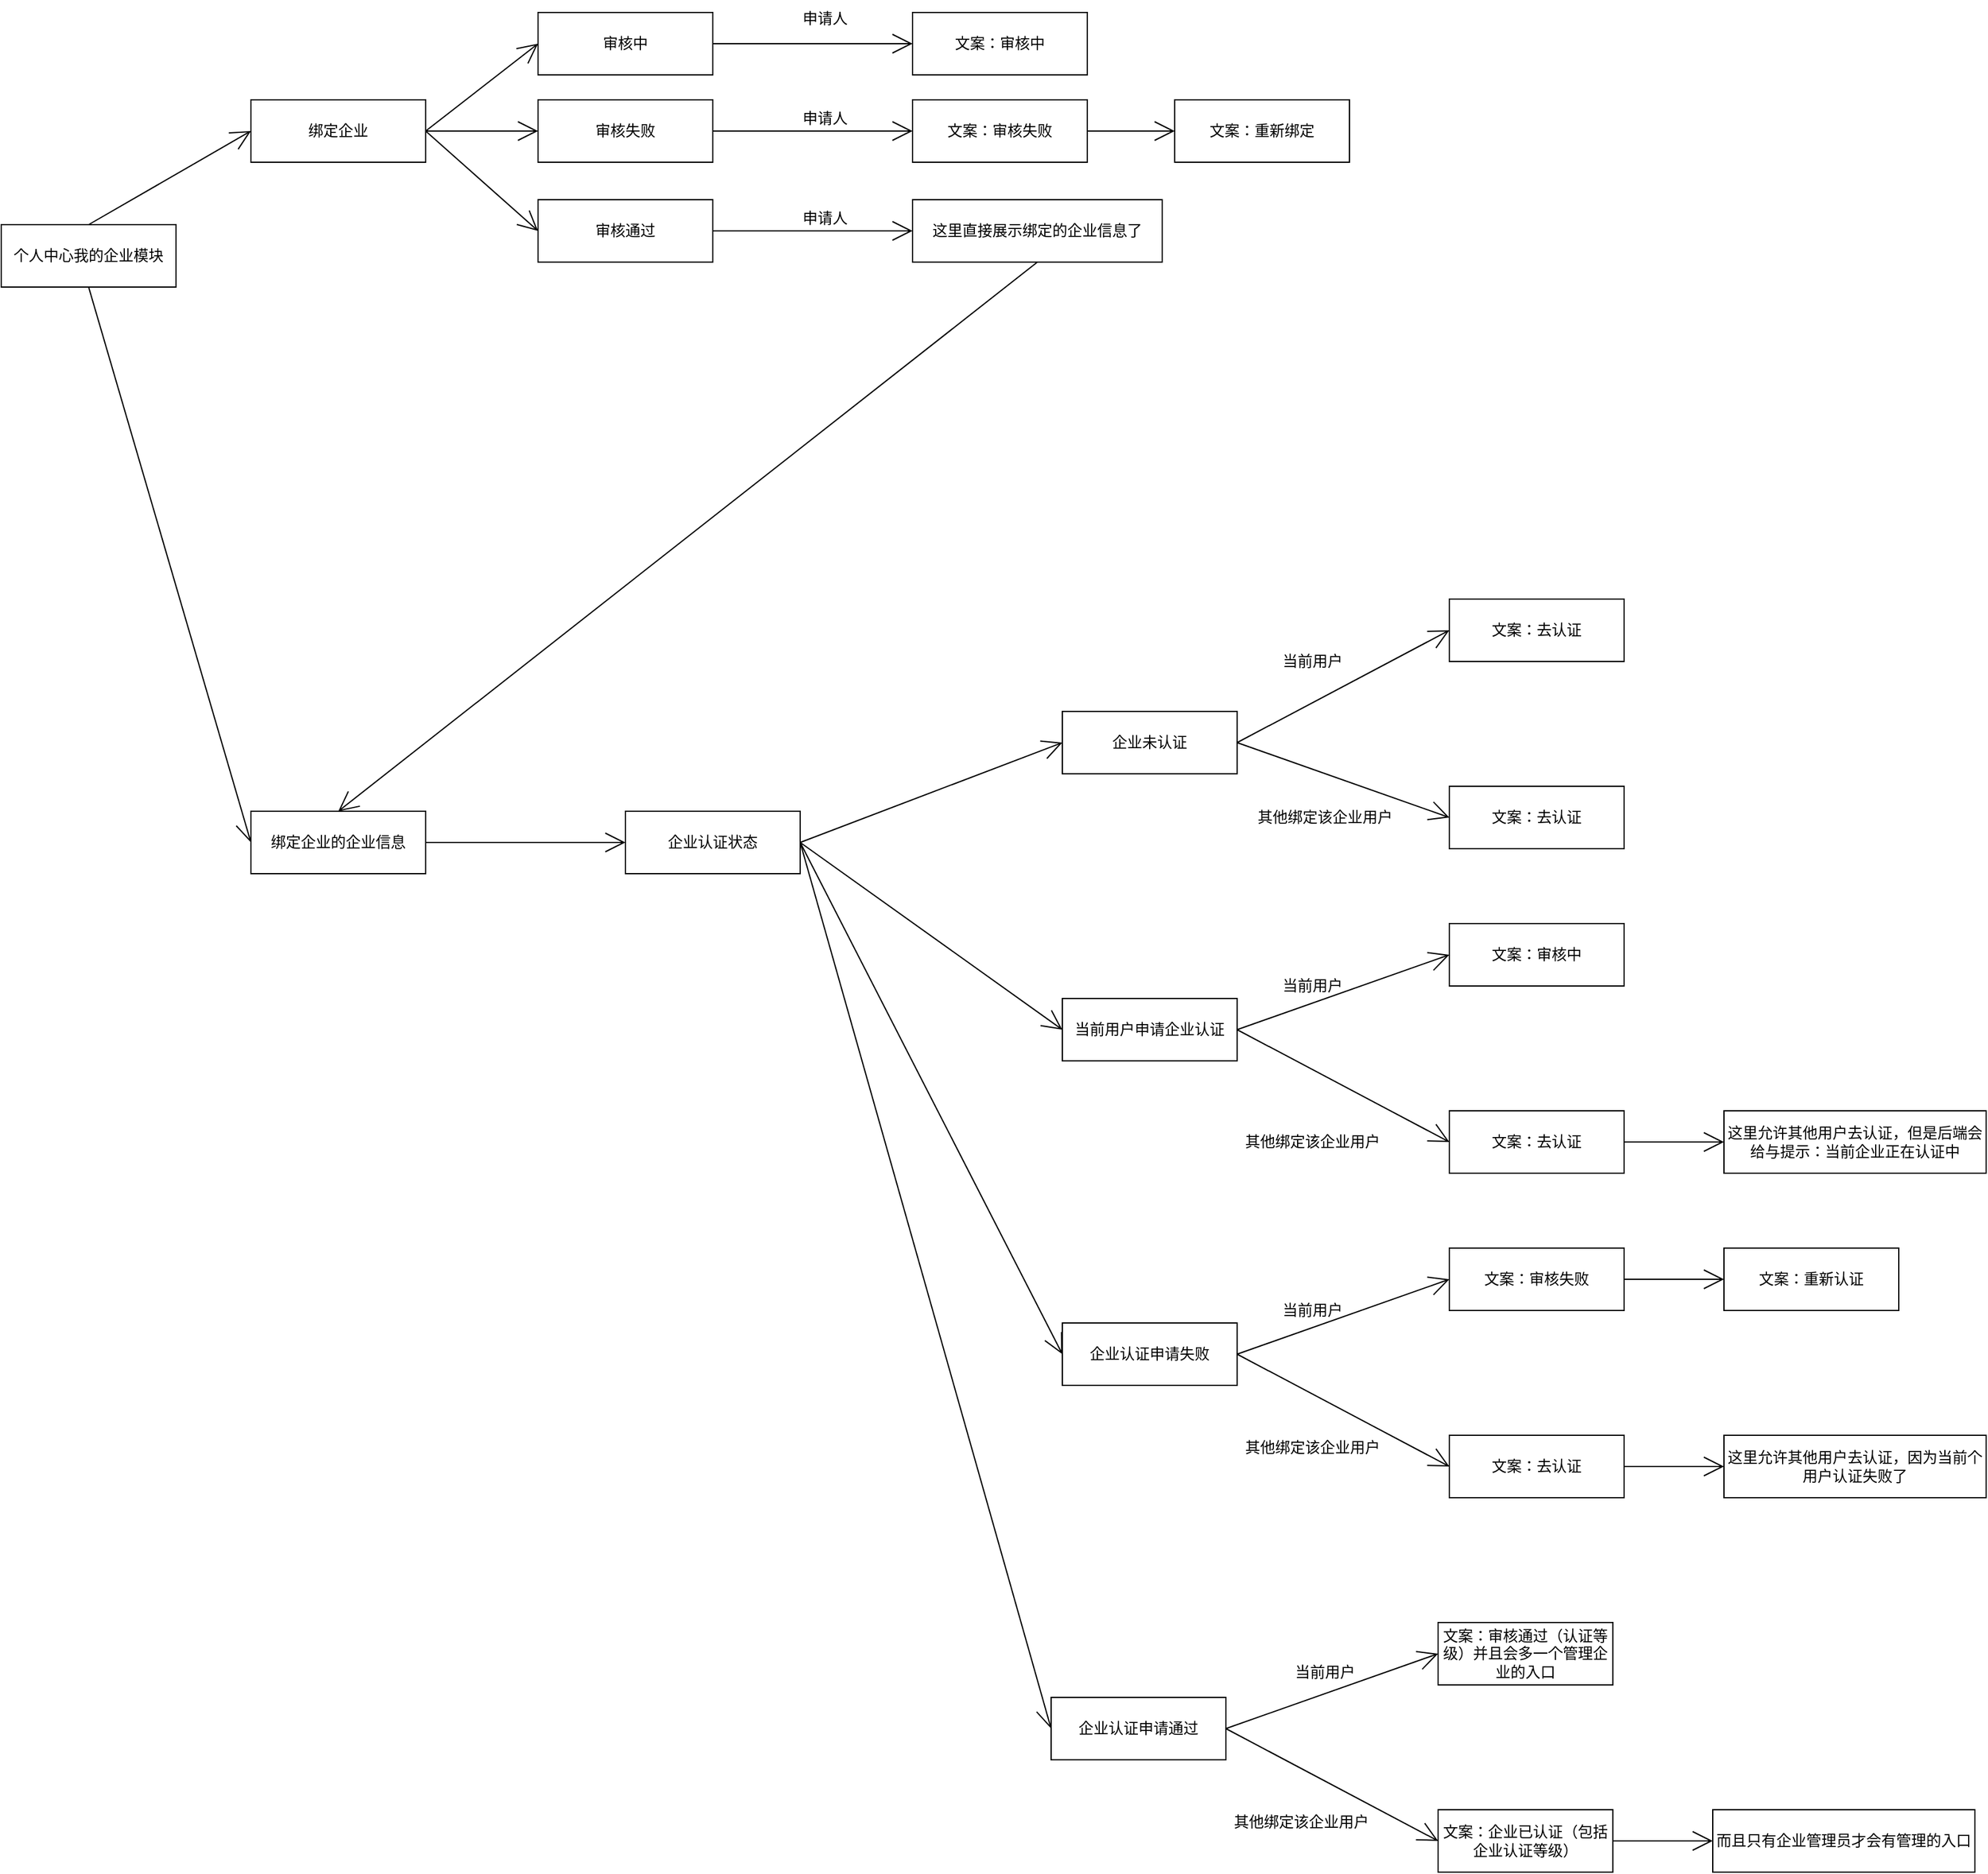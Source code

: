 <mxfile>
    <diagram id="jhOfiZyNSZWtkdzgF84p" name="第 1 页">
        <mxGraphModel dx="1527" dy="895" grid="1" gridSize="10" guides="1" tooltips="1" connect="1" arrows="1" fold="1" page="1" pageScale="1" pageWidth="827" pageHeight="1169" math="0" shadow="0">
            <root>
                <mxCell id="0"/>
                <mxCell id="1" parent="0"/>
                <mxCell id="42" style="edgeStyle=none;rounded=0;hachureGap=4;orthogonalLoop=1;jettySize=auto;html=1;entryX=0;entryY=0.5;entryDx=0;entryDy=0;fontFamily=Architects Daughter;fontSource=https%3A%2F%2Ffonts.googleapis.com%2Fcss%3Ffamily%3DArchitects%2BDaughter;fontSize=16;endArrow=open;startSize=14;endSize=14;sourcePerimeterSpacing=8;targetPerimeterSpacing=8;exitX=0.5;exitY=0;exitDx=0;exitDy=0;" edge="1" parent="1" source="39" target="40">
                    <mxGeometry relative="1" as="geometry"/>
                </mxCell>
                <mxCell id="69" style="edgeStyle=none;hachureGap=4;orthogonalLoop=1;jettySize=auto;html=1;fontFamily=Helvetica;fontSource=https%3A%2F%2Ffonts.googleapis.com%2Fcss%3Ffamily%3DArchitects%2BDaughter;fontSize=12;fontColor=default;endArrow=open;startSize=14;endSize=14;sourcePerimeterSpacing=8;targetPerimeterSpacing=8;entryX=0;entryY=0.5;entryDx=0;entryDy=0;exitX=0.5;exitY=1;exitDx=0;exitDy=0;" edge="1" parent="1" source="39" target="68">
                    <mxGeometry relative="1" as="geometry"/>
                </mxCell>
                <mxCell id="39" value="个人中心我的企业模块" style="whiteSpace=wrap;html=1;rounded=0;" vertex="1" parent="1">
                    <mxGeometry x="30" y="230" width="140" height="50" as="geometry"/>
                </mxCell>
                <mxCell id="44" style="edgeStyle=none;rounded=0;hachureGap=4;orthogonalLoop=1;jettySize=auto;html=1;entryX=0;entryY=0.5;entryDx=0;entryDy=0;fontFamily=Architects Daughter;fontSource=https%3A%2F%2Ffonts.googleapis.com%2Fcss%3Ffamily%3DArchitects%2BDaughter;fontSize=16;endArrow=open;startSize=14;endSize=14;sourcePerimeterSpacing=8;targetPerimeterSpacing=8;exitX=1;exitY=0.5;exitDx=0;exitDy=0;" edge="1" parent="1" source="40" target="43">
                    <mxGeometry relative="1" as="geometry"/>
                </mxCell>
                <mxCell id="56" style="edgeStyle=none;hachureGap=4;orthogonalLoop=1;jettySize=auto;html=1;fontFamily=Helvetica;fontSource=https%3A%2F%2Ffonts.googleapis.com%2Fcss%3Ffamily%3DArchitects%2BDaughter;fontSize=12;fontColor=default;endArrow=open;startSize=14;endSize=14;sourcePerimeterSpacing=8;targetPerimeterSpacing=8;exitX=1;exitY=0.5;exitDx=0;exitDy=0;entryX=0;entryY=0.5;entryDx=0;entryDy=0;" edge="1" parent="1" source="40" target="55">
                    <mxGeometry relative="1" as="geometry"/>
                </mxCell>
                <mxCell id="65" style="edgeStyle=none;hachureGap=4;orthogonalLoop=1;jettySize=auto;html=1;entryX=0;entryY=0.5;entryDx=0;entryDy=0;fontFamily=Helvetica;fontSource=https%3A%2F%2Ffonts.googleapis.com%2Fcss%3Ffamily%3DArchitects%2BDaughter;fontSize=12;fontColor=default;endArrow=open;startSize=14;endSize=14;sourcePerimeterSpacing=8;targetPerimeterSpacing=8;exitX=1;exitY=0.5;exitDx=0;exitDy=0;" edge="1" parent="1" source="40" target="64">
                    <mxGeometry relative="1" as="geometry"/>
                </mxCell>
                <mxCell id="40" value="绑定企业" style="whiteSpace=wrap;html=1;rounded=0;" vertex="1" parent="1">
                    <mxGeometry x="230" y="130" width="140" height="50" as="geometry"/>
                </mxCell>
                <mxCell id="48" style="edgeStyle=none;hachureGap=4;orthogonalLoop=1;jettySize=auto;html=1;entryX=0;entryY=0.5;entryDx=0;entryDy=0;fontFamily=Helvetica;fontSource=https%3A%2F%2Ffonts.googleapis.com%2Fcss%3Ffamily%3DArchitects%2BDaughter;fontSize=12;fontColor=default;endArrow=open;startSize=14;endSize=14;sourcePerimeterSpacing=8;targetPerimeterSpacing=8;exitX=1;exitY=0.5;exitDx=0;exitDy=0;" edge="1" parent="1" source="43" target="46">
                    <mxGeometry relative="1" as="geometry"/>
                </mxCell>
                <mxCell id="53" style="edgeStyle=none;hachureGap=4;orthogonalLoop=1;jettySize=auto;html=1;entryX=0;entryY=0.5;entryDx=0;entryDy=0;fontFamily=Helvetica;fontSource=https%3A%2F%2Ffonts.googleapis.com%2Fcss%3Ffamily%3DArchitects%2BDaughter;fontSize=12;fontColor=default;endArrow=open;startSize=14;endSize=14;sourcePerimeterSpacing=8;targetPerimeterSpacing=8;exitX=1;exitY=0.5;exitDx=0;exitDy=0;" edge="1" parent="1" source="55" target="52">
                    <mxGeometry relative="1" as="geometry"/>
                </mxCell>
                <mxCell id="43" value="审核中" style="whiteSpace=wrap;html=1;rounded=0;shadow=0;sketch=0;glass=0;" vertex="1" parent="1">
                    <mxGeometry x="460" y="60" width="140" height="50" as="geometry"/>
                </mxCell>
                <mxCell id="46" value="文案：审核中" style="whiteSpace=wrap;html=1;rounded=0;" vertex="1" parent="1">
                    <mxGeometry x="760" y="60" width="140" height="50" as="geometry"/>
                </mxCell>
                <mxCell id="49" value="申请人" style="text;strokeColor=none;fillColor=none;html=1;align=center;verticalAlign=middle;whiteSpace=wrap;rounded=0;shadow=0;glass=0;sketch=0;fontFamily=Helvetica;fontSize=12;fontColor=default;" vertex="1" parent="1">
                    <mxGeometry x="660" y="50" width="60" height="30" as="geometry"/>
                </mxCell>
                <mxCell id="129" style="edgeStyle=none;curved=1;rounded=0;orthogonalLoop=1;jettySize=auto;html=1;entryX=0;entryY=0.5;entryDx=0;entryDy=0;fontSize=12;endArrow=open;startSize=14;endSize=14;" edge="1" parent="1" source="52" target="128">
                    <mxGeometry relative="1" as="geometry"/>
                </mxCell>
                <mxCell id="52" value="文案：审核失败" style="whiteSpace=wrap;html=1;rounded=0;" vertex="1" parent="1">
                    <mxGeometry x="760" y="130" width="140" height="50" as="geometry"/>
                </mxCell>
                <mxCell id="54" value="申请人" style="text;strokeColor=none;fillColor=none;html=1;align=center;verticalAlign=middle;whiteSpace=wrap;rounded=0;shadow=0;glass=0;sketch=0;fontFamily=Helvetica;fontSize=12;fontColor=default;" vertex="1" parent="1">
                    <mxGeometry x="660" y="130" width="60" height="30" as="geometry"/>
                </mxCell>
                <mxCell id="55" value="审核失败" style="whiteSpace=wrap;html=1;rounded=0;shadow=0;sketch=0;glass=0;" vertex="1" parent="1">
                    <mxGeometry x="460" y="130" width="140" height="50" as="geometry"/>
                </mxCell>
                <mxCell id="61" style="edgeStyle=none;hachureGap=4;orthogonalLoop=1;jettySize=auto;html=1;entryX=0;entryY=0.5;entryDx=0;entryDy=0;fontFamily=Helvetica;fontSource=https%3A%2F%2Ffonts.googleapis.com%2Fcss%3Ffamily%3DArchitects%2BDaughter;fontSize=12;fontColor=default;endArrow=open;startSize=14;endSize=14;sourcePerimeterSpacing=8;targetPerimeterSpacing=8;exitX=1;exitY=0.5;exitDx=0;exitDy=0;" edge="1" parent="1" source="64" target="62">
                    <mxGeometry relative="1" as="geometry"/>
                </mxCell>
                <mxCell id="70" style="edgeStyle=none;hachureGap=4;orthogonalLoop=1;jettySize=auto;html=1;entryX=0.5;entryY=0;entryDx=0;entryDy=0;fontFamily=Helvetica;fontSource=https%3A%2F%2Ffonts.googleapis.com%2Fcss%3Ffamily%3DArchitects%2BDaughter;fontSize=12;fontColor=default;endArrow=open;startSize=14;endSize=14;sourcePerimeterSpacing=8;targetPerimeterSpacing=8;exitX=0.5;exitY=1;exitDx=0;exitDy=0;" edge="1" parent="1" source="62" target="68">
                    <mxGeometry relative="1" as="geometry"/>
                </mxCell>
                <mxCell id="62" value="这里直接展示绑定的企业信息了" style="whiteSpace=wrap;html=1;rounded=0;" vertex="1" parent="1">
                    <mxGeometry x="760" y="210" width="200" height="50" as="geometry"/>
                </mxCell>
                <mxCell id="63" value="申请人" style="text;strokeColor=none;fillColor=none;html=1;align=center;verticalAlign=middle;whiteSpace=wrap;rounded=0;shadow=0;glass=0;sketch=0;fontFamily=Helvetica;fontSize=12;fontColor=default;" vertex="1" parent="1">
                    <mxGeometry x="660" y="210" width="60" height="30" as="geometry"/>
                </mxCell>
                <mxCell id="64" value="审核通过" style="whiteSpace=wrap;html=1;rounded=0;shadow=0;sketch=0;glass=0;" vertex="1" parent="1">
                    <mxGeometry x="460" y="210" width="140" height="50" as="geometry"/>
                </mxCell>
                <mxCell id="72" style="edgeStyle=none;hachureGap=4;orthogonalLoop=1;jettySize=auto;html=1;fontFamily=Helvetica;fontSource=https%3A%2F%2Ffonts.googleapis.com%2Fcss%3Ffamily%3DArchitects%2BDaughter;fontSize=12;fontColor=default;endArrow=open;startSize=14;endSize=14;sourcePerimeterSpacing=8;targetPerimeterSpacing=8;entryX=0;entryY=0.5;entryDx=0;entryDy=0;exitX=1;exitY=0.5;exitDx=0;exitDy=0;" edge="1" parent="1" source="68" target="71">
                    <mxGeometry relative="1" as="geometry"/>
                </mxCell>
                <mxCell id="68" value="绑定企业的企业信息" style="whiteSpace=wrap;html=1;rounded=0;shadow=0;glass=0;sketch=0;fontFamily=Helvetica;fontSize=12;fontColor=default;strokeColor=default;fillColor=default;" vertex="1" parent="1">
                    <mxGeometry x="230" y="700" width="140" height="50" as="geometry"/>
                </mxCell>
                <mxCell id="79" style="edgeStyle=none;hachureGap=4;orthogonalLoop=1;jettySize=auto;html=1;entryX=0;entryY=0.5;entryDx=0;entryDy=0;fontFamily=Helvetica;fontSource=https%3A%2F%2Ffonts.googleapis.com%2Fcss%3Ffamily%3DArchitects%2BDaughter;fontSize=12;fontColor=default;endArrow=open;startSize=14;endSize=14;sourcePerimeterSpacing=8;targetPerimeterSpacing=8;exitX=1;exitY=0.5;exitDx=0;exitDy=0;" edge="1" parent="1" source="71" target="77">
                    <mxGeometry relative="1" as="geometry"/>
                </mxCell>
                <mxCell id="86" style="edgeStyle=none;hachureGap=4;orthogonalLoop=1;jettySize=auto;html=1;entryX=0;entryY=0.5;entryDx=0;entryDy=0;fontFamily=Helvetica;fontSource=https%3A%2F%2Ffonts.googleapis.com%2Fcss%3Ffamily%3DArchitects%2BDaughter;fontSize=12;fontColor=default;endArrow=open;startSize=14;endSize=14;sourcePerimeterSpacing=8;targetPerimeterSpacing=8;exitX=1;exitY=0.5;exitDx=0;exitDy=0;" edge="1" parent="1" source="71" target="73">
                    <mxGeometry relative="1" as="geometry">
                        <mxPoint x="660" y="630" as="sourcePoint"/>
                    </mxGeometry>
                </mxCell>
                <mxCell id="112" style="edgeStyle=none;hachureGap=4;orthogonalLoop=1;jettySize=auto;html=1;exitX=1;exitY=0.5;exitDx=0;exitDy=0;entryX=0;entryY=0.5;entryDx=0;entryDy=0;fontFamily=Helvetica;fontSource=https%3A%2F%2Ffonts.googleapis.com%2Fcss%3Ffamily%3DArchitects%2BDaughter;fontSize=12;fontColor=default;endArrow=open;startSize=14;endSize=14;sourcePerimeterSpacing=8;targetPerimeterSpacing=8;" edge="1" parent="1" source="71" target="103">
                    <mxGeometry relative="1" as="geometry"/>
                </mxCell>
                <mxCell id="116" style="edgeStyle=none;hachureGap=4;orthogonalLoop=1;jettySize=auto;html=1;exitX=1;exitY=0.5;exitDx=0;exitDy=0;entryX=0;entryY=0.5;entryDx=0;entryDy=0;fontFamily=Helvetica;fontSource=https%3A%2F%2Ffonts.googleapis.com%2Fcss%3Ffamily%3DArchitects%2BDaughter;fontSize=12;fontColor=default;endArrow=open;startSize=14;endSize=14;sourcePerimeterSpacing=8;targetPerimeterSpacing=8;" edge="1" parent="1" source="71" target="117">
                    <mxGeometry relative="1" as="geometry">
                        <mxPoint x="520" y="1515" as="targetPoint"/>
                    </mxGeometry>
                </mxCell>
                <mxCell id="71" value="企业认证状态" style="whiteSpace=wrap;html=1;rounded=0;shadow=0;glass=0;sketch=0;fontFamily=Helvetica;fontSize=12;fontColor=default;strokeColor=default;fillColor=default;" vertex="1" parent="1">
                    <mxGeometry x="530" y="700" width="140" height="50" as="geometry"/>
                </mxCell>
                <mxCell id="73" value="&lt;span&gt;当前用户申请企业认证&lt;/span&gt;" style="whiteSpace=wrap;html=1;rounded=0;shadow=0;glass=0;sketch=0;fontFamily=Helvetica;fontSize=12;fontColor=default;strokeColor=default;fillColor=default;" vertex="1" parent="1">
                    <mxGeometry x="880" y="850" width="140" height="50" as="geometry"/>
                </mxCell>
                <mxCell id="81" style="edgeStyle=none;hachureGap=4;orthogonalLoop=1;jettySize=auto;html=1;entryX=0;entryY=0.5;entryDx=0;entryDy=0;fontFamily=Helvetica;fontSource=https%3A%2F%2Ffonts.googleapis.com%2Fcss%3Ffamily%3DArchitects%2BDaughter;fontSize=12;fontColor=default;endArrow=open;startSize=14;endSize=14;sourcePerimeterSpacing=8;targetPerimeterSpacing=8;exitX=1;exitY=0.5;exitDx=0;exitDy=0;" edge="1" parent="1" source="77" target="80">
                    <mxGeometry relative="1" as="geometry"/>
                </mxCell>
                <mxCell id="85" style="edgeStyle=none;hachureGap=4;orthogonalLoop=1;jettySize=auto;html=1;exitX=1;exitY=0.5;exitDx=0;exitDy=0;entryX=0;entryY=0.5;entryDx=0;entryDy=0;fontFamily=Helvetica;fontSource=https%3A%2F%2Ffonts.googleapis.com%2Fcss%3Ffamily%3DArchitects%2BDaughter;fontSize=12;fontColor=default;endArrow=open;startSize=14;endSize=14;sourcePerimeterSpacing=8;targetPerimeterSpacing=8;" edge="1" parent="1" source="77" target="83">
                    <mxGeometry relative="1" as="geometry"/>
                </mxCell>
                <mxCell id="77" value="企业未认证" style="whiteSpace=wrap;html=1;rounded=0;shadow=0;glass=0;sketch=0;fontFamily=Helvetica;fontSize=12;fontColor=default;strokeColor=default;fillColor=default;" vertex="1" parent="1">
                    <mxGeometry x="880" y="620" width="140" height="50" as="geometry"/>
                </mxCell>
                <mxCell id="80" value="&lt;span&gt;文案：去认证&lt;/span&gt;" style="whiteSpace=wrap;html=1;rounded=0;shadow=0;glass=0;sketch=0;fontFamily=Helvetica;fontSize=12;fontColor=default;strokeColor=default;fillColor=default;" vertex="1" parent="1">
                    <mxGeometry x="1190" y="530" width="140" height="50" as="geometry"/>
                </mxCell>
                <mxCell id="82" value="&lt;span&gt;当前用户&lt;/span&gt;" style="text;html=1;align=center;verticalAlign=middle;resizable=0;points=[];autosize=1;strokeColor=none;fillColor=none;shadow=0;glass=0;sketch=0;fontFamily=Helvetica;fontSize=12;fontColor=default;" vertex="1" parent="1">
                    <mxGeometry x="1050" y="570" width="60" height="20" as="geometry"/>
                </mxCell>
                <mxCell id="83" value="&lt;span&gt;文案：去认证&lt;/span&gt;" style="whiteSpace=wrap;html=1;rounded=0;shadow=0;glass=0;sketch=0;fontFamily=Helvetica;fontSize=12;fontColor=default;strokeColor=default;fillColor=default;" vertex="1" parent="1">
                    <mxGeometry x="1190" y="680" width="140" height="50" as="geometry"/>
                </mxCell>
                <mxCell id="84" value="&lt;span&gt;其他绑定该企业用户&lt;/span&gt;" style="text;html=1;align=center;verticalAlign=middle;resizable=0;points=[];autosize=1;strokeColor=none;fillColor=none;shadow=0;glass=0;sketch=0;fontFamily=Helvetica;fontSize=12;fontColor=default;" vertex="1" parent="1">
                    <mxGeometry x="1030" y="695" width="120" height="20" as="geometry"/>
                </mxCell>
                <mxCell id="93" style="edgeStyle=none;hachureGap=4;orthogonalLoop=1;jettySize=auto;html=1;entryX=0;entryY=0.5;entryDx=0;entryDy=0;fontFamily=Helvetica;fontSource=https%3A%2F%2Ffonts.googleapis.com%2Fcss%3Ffamily%3DArchitects%2BDaughter;fontSize=12;fontColor=default;endArrow=open;startSize=14;endSize=14;sourcePerimeterSpacing=8;targetPerimeterSpacing=8;exitX=1;exitY=0.5;exitDx=0;exitDy=0;" edge="1" parent="1" target="95" source="73">
                    <mxGeometry relative="1" as="geometry">
                        <mxPoint x="990" y="900" as="sourcePoint"/>
                    </mxGeometry>
                </mxCell>
                <mxCell id="94" style="edgeStyle=none;hachureGap=4;orthogonalLoop=1;jettySize=auto;html=1;exitX=1;exitY=0.5;exitDx=0;exitDy=0;entryX=0;entryY=0.5;entryDx=0;entryDy=0;fontFamily=Helvetica;fontSource=https%3A%2F%2Ffonts.googleapis.com%2Fcss%3Ffamily%3DArchitects%2BDaughter;fontSize=12;fontColor=default;endArrow=open;startSize=14;endSize=14;sourcePerimeterSpacing=8;targetPerimeterSpacing=8;" edge="1" parent="1" target="97" source="73">
                    <mxGeometry relative="1" as="geometry">
                        <mxPoint x="1020" y="905" as="sourcePoint"/>
                    </mxGeometry>
                </mxCell>
                <mxCell id="95" value="&lt;span&gt;文案：审核中&lt;/span&gt;" style="whiteSpace=wrap;html=1;rounded=0;shadow=0;glass=0;sketch=0;fontFamily=Helvetica;fontSize=12;fontColor=default;strokeColor=default;fillColor=default;" vertex="1" parent="1">
                    <mxGeometry x="1190" y="790" width="140" height="50" as="geometry"/>
                </mxCell>
                <mxCell id="96" value="&lt;span&gt;当前用户&lt;/span&gt;" style="text;html=1;align=center;verticalAlign=middle;resizable=0;points=[];autosize=1;strokeColor=none;fillColor=none;shadow=0;glass=0;sketch=0;fontFamily=Helvetica;fontSize=12;fontColor=default;" vertex="1" parent="1">
                    <mxGeometry x="1050" y="830" width="60" height="20" as="geometry"/>
                </mxCell>
                <mxCell id="100" style="edgeStyle=none;hachureGap=4;orthogonalLoop=1;jettySize=auto;html=1;entryX=0;entryY=0.5;entryDx=0;entryDy=0;fontFamily=Helvetica;fontSource=https%3A%2F%2Ffonts.googleapis.com%2Fcss%3Ffamily%3DArchitects%2BDaughter;fontSize=12;fontColor=default;endArrow=open;startSize=14;endSize=14;sourcePerimeterSpacing=8;targetPerimeterSpacing=8;exitX=1;exitY=0.5;exitDx=0;exitDy=0;" edge="1" parent="1" source="97" target="99">
                    <mxGeometry relative="1" as="geometry"/>
                </mxCell>
                <mxCell id="97" value="&lt;span&gt;文案：去认证&lt;/span&gt;" style="whiteSpace=wrap;html=1;rounded=0;shadow=0;glass=0;sketch=0;fontFamily=Helvetica;fontSize=12;fontColor=default;strokeColor=default;fillColor=default;" vertex="1" parent="1">
                    <mxGeometry x="1190" y="940" width="140" height="50" as="geometry"/>
                </mxCell>
                <mxCell id="98" value="&lt;span&gt;其他绑定该企业用户&lt;/span&gt;" style="text;html=1;align=center;verticalAlign=middle;resizable=0;points=[];autosize=1;strokeColor=none;fillColor=none;shadow=0;glass=0;sketch=0;fontFamily=Helvetica;fontSize=12;fontColor=default;" vertex="1" parent="1">
                    <mxGeometry x="1020" y="955" width="120" height="20" as="geometry"/>
                </mxCell>
                <mxCell id="99" value="&lt;span&gt;这里允许其他用户去认证，但是后端会给与提示：当前企业正在认证中&lt;/span&gt;" style="whiteSpace=wrap;html=1;rounded=0;shadow=0;glass=0;sketch=0;fontFamily=Helvetica;fontSize=12;fontColor=default;strokeColor=default;fillColor=default;" vertex="1" parent="1">
                    <mxGeometry x="1410" y="940" width="210" height="50" as="geometry"/>
                </mxCell>
                <mxCell id="103" value="企业认证申请失败" style="whiteSpace=wrap;html=1;rounded=0;shadow=0;glass=0;sketch=0;fontFamily=Helvetica;fontSize=12;fontColor=default;strokeColor=default;fillColor=default;" vertex="1" parent="1">
                    <mxGeometry x="880" y="1110" width="140" height="50" as="geometry"/>
                </mxCell>
                <mxCell id="104" style="edgeStyle=none;hachureGap=4;orthogonalLoop=1;jettySize=auto;html=1;entryX=0;entryY=0.5;entryDx=0;entryDy=0;fontFamily=Helvetica;fontSource=https%3A%2F%2Ffonts.googleapis.com%2Fcss%3Ffamily%3DArchitects%2BDaughter;fontSize=12;fontColor=default;endArrow=open;startSize=14;endSize=14;sourcePerimeterSpacing=8;targetPerimeterSpacing=8;exitX=1;exitY=0.5;exitDx=0;exitDy=0;" edge="1" parent="1" source="103" target="106">
                    <mxGeometry relative="1" as="geometry">
                        <mxPoint x="990" y="1160" as="sourcePoint"/>
                    </mxGeometry>
                </mxCell>
                <mxCell id="105" style="edgeStyle=none;hachureGap=4;orthogonalLoop=1;jettySize=auto;html=1;exitX=1;exitY=0.5;exitDx=0;exitDy=0;entryX=0;entryY=0.5;entryDx=0;entryDy=0;fontFamily=Helvetica;fontSource=https%3A%2F%2Ffonts.googleapis.com%2Fcss%3Ffamily%3DArchitects%2BDaughter;fontSize=12;fontColor=default;endArrow=open;startSize=14;endSize=14;sourcePerimeterSpacing=8;targetPerimeterSpacing=8;" edge="1" parent="1" source="103" target="109">
                    <mxGeometry relative="1" as="geometry">
                        <mxPoint x="1020" y="1165" as="sourcePoint"/>
                    </mxGeometry>
                </mxCell>
                <mxCell id="127" style="edgeStyle=none;hachureGap=4;orthogonalLoop=1;jettySize=auto;html=1;exitX=1;exitY=0.5;exitDx=0;exitDy=0;entryX=0;entryY=0.5;entryDx=0;entryDy=0;fontFamily=Helvetica;fontSource=https%3A%2F%2Ffonts.googleapis.com%2Fcss%3Ffamily%3DArchitects%2BDaughter;fontSize=12;fontColor=default;endArrow=open;startSize=14;endSize=14;sourcePerimeterSpacing=8;targetPerimeterSpacing=8;" edge="1" parent="1" source="106" target="126">
                    <mxGeometry relative="1" as="geometry"/>
                </mxCell>
                <mxCell id="106" value="&lt;span&gt;文案：审核失败&lt;/span&gt;" style="whiteSpace=wrap;html=1;rounded=0;shadow=0;glass=0;sketch=0;fontFamily=Helvetica;fontSize=12;fontColor=default;strokeColor=default;fillColor=default;" vertex="1" parent="1">
                    <mxGeometry x="1190" y="1050" width="140" height="50" as="geometry"/>
                </mxCell>
                <mxCell id="107" value="&lt;span&gt;当前用户&lt;/span&gt;" style="text;html=1;align=center;verticalAlign=middle;resizable=0;points=[];autosize=1;strokeColor=none;fillColor=none;shadow=0;glass=0;sketch=0;fontFamily=Helvetica;fontSize=12;fontColor=default;" vertex="1" parent="1">
                    <mxGeometry x="1050" y="1090" width="60" height="20" as="geometry"/>
                </mxCell>
                <mxCell id="108" style="edgeStyle=none;hachureGap=4;orthogonalLoop=1;jettySize=auto;html=1;entryX=0;entryY=0.5;entryDx=0;entryDy=0;fontFamily=Helvetica;fontSource=https%3A%2F%2Ffonts.googleapis.com%2Fcss%3Ffamily%3DArchitects%2BDaughter;fontSize=12;fontColor=default;endArrow=open;startSize=14;endSize=14;sourcePerimeterSpacing=8;targetPerimeterSpacing=8;exitX=1;exitY=0.5;exitDx=0;exitDy=0;" edge="1" parent="1" source="109" target="111">
                    <mxGeometry relative="1" as="geometry"/>
                </mxCell>
                <mxCell id="109" value="&lt;span&gt;文案：去认证&lt;/span&gt;" style="whiteSpace=wrap;html=1;rounded=0;shadow=0;glass=0;sketch=0;fontFamily=Helvetica;fontSize=12;fontColor=default;strokeColor=default;fillColor=default;" vertex="1" parent="1">
                    <mxGeometry x="1190" y="1200" width="140" height="50" as="geometry"/>
                </mxCell>
                <mxCell id="110" value="&lt;span&gt;其他绑定该企业用户&lt;/span&gt;" style="text;html=1;align=center;verticalAlign=middle;resizable=0;points=[];autosize=1;strokeColor=none;fillColor=none;shadow=0;glass=0;sketch=0;fontFamily=Helvetica;fontSize=12;fontColor=default;" vertex="1" parent="1">
                    <mxGeometry x="1020" y="1200" width="120" height="20" as="geometry"/>
                </mxCell>
                <mxCell id="111" value="&lt;span&gt;这里允许其他用户去认证，因为当前个用户认证失败了&lt;/span&gt;" style="whiteSpace=wrap;html=1;rounded=0;shadow=0;glass=0;sketch=0;fontFamily=Helvetica;fontSize=12;fontColor=default;strokeColor=default;fillColor=default;" vertex="1" parent="1">
                    <mxGeometry x="1410" y="1200" width="210" height="50" as="geometry"/>
                </mxCell>
                <mxCell id="117" value="企业认证申请通过" style="whiteSpace=wrap;html=1;rounded=0;shadow=0;glass=0;sketch=0;fontFamily=Helvetica;fontSize=12;fontColor=default;strokeColor=default;fillColor=default;" vertex="1" parent="1">
                    <mxGeometry x="871" y="1410" width="140" height="50" as="geometry"/>
                </mxCell>
                <mxCell id="118" style="edgeStyle=none;hachureGap=4;orthogonalLoop=1;jettySize=auto;html=1;entryX=0;entryY=0.5;entryDx=0;entryDy=0;fontFamily=Helvetica;fontSource=https%3A%2F%2Ffonts.googleapis.com%2Fcss%3Ffamily%3DArchitects%2BDaughter;fontSize=12;fontColor=default;endArrow=open;startSize=14;endSize=14;sourcePerimeterSpacing=8;targetPerimeterSpacing=8;exitX=1;exitY=0.5;exitDx=0;exitDy=0;" edge="1" parent="1" source="117" target="120">
                    <mxGeometry relative="1" as="geometry">
                        <mxPoint x="981" y="1460" as="sourcePoint"/>
                    </mxGeometry>
                </mxCell>
                <mxCell id="119" style="edgeStyle=none;hachureGap=4;orthogonalLoop=1;jettySize=auto;html=1;exitX=1;exitY=0.5;exitDx=0;exitDy=0;entryX=0;entryY=0.5;entryDx=0;entryDy=0;fontFamily=Helvetica;fontSource=https%3A%2F%2Ffonts.googleapis.com%2Fcss%3Ffamily%3DArchitects%2BDaughter;fontSize=12;fontColor=default;endArrow=open;startSize=14;endSize=14;sourcePerimeterSpacing=8;targetPerimeterSpacing=8;" edge="1" parent="1" source="117" target="123">
                    <mxGeometry relative="1" as="geometry">
                        <mxPoint x="1011" y="1465" as="sourcePoint"/>
                    </mxGeometry>
                </mxCell>
                <mxCell id="120" value="&lt;span&gt;文案：审核通过（认证等级）并且会多一个管理企业的入口&lt;/span&gt;" style="whiteSpace=wrap;html=1;rounded=0;shadow=0;glass=0;sketch=0;fontFamily=Helvetica;fontSize=12;fontColor=default;strokeColor=default;fillColor=default;" vertex="1" parent="1">
                    <mxGeometry x="1181" y="1350" width="140" height="50" as="geometry"/>
                </mxCell>
                <mxCell id="121" value="&lt;span&gt;当前用户&lt;/span&gt;" style="text;html=1;align=center;verticalAlign=middle;resizable=0;points=[];autosize=1;strokeColor=none;fillColor=none;shadow=0;glass=0;sketch=0;fontFamily=Helvetica;fontSize=12;fontColor=default;" vertex="1" parent="1">
                    <mxGeometry x="1060" y="1380" width="60" height="20" as="geometry"/>
                </mxCell>
                <mxCell id="122" style="edgeStyle=none;hachureGap=4;orthogonalLoop=1;jettySize=auto;html=1;entryX=0;entryY=0.5;entryDx=0;entryDy=0;fontFamily=Helvetica;fontSource=https%3A%2F%2Ffonts.googleapis.com%2Fcss%3Ffamily%3DArchitects%2BDaughter;fontSize=12;fontColor=default;endArrow=open;startSize=14;endSize=14;sourcePerimeterSpacing=8;targetPerimeterSpacing=8;exitX=1;exitY=0.5;exitDx=0;exitDy=0;" edge="1" parent="1" source="123" target="125">
                    <mxGeometry relative="1" as="geometry"/>
                </mxCell>
                <mxCell id="123" value="&lt;span&gt;文案：企业已认证（包括企业认证等级）&lt;/span&gt;" style="whiteSpace=wrap;html=1;rounded=0;shadow=0;glass=0;sketch=0;fontFamily=Helvetica;fontSize=12;fontColor=default;strokeColor=default;fillColor=default;" vertex="1" parent="1">
                    <mxGeometry x="1181" y="1500" width="140" height="50" as="geometry"/>
                </mxCell>
                <mxCell id="124" value="&lt;span&gt;其他绑定该企业用户&lt;/span&gt;" style="text;html=1;align=center;verticalAlign=middle;resizable=0;points=[];autosize=1;strokeColor=none;fillColor=none;shadow=0;glass=0;sketch=0;fontFamily=Helvetica;fontSize=12;fontColor=default;" vertex="1" parent="1">
                    <mxGeometry x="1011" y="1500" width="120" height="20" as="geometry"/>
                </mxCell>
                <mxCell id="125" value="而且只有企业管理员才会有管理的入口" style="whiteSpace=wrap;html=1;rounded=0;shadow=0;glass=0;sketch=0;fontFamily=Helvetica;fontSize=12;fontColor=default;strokeColor=default;fillColor=default;" vertex="1" parent="1">
                    <mxGeometry x="1401" y="1500" width="210" height="50" as="geometry"/>
                </mxCell>
                <mxCell id="126" value="&lt;span&gt;文案：重新认证&lt;/span&gt;" style="whiteSpace=wrap;html=1;rounded=0;shadow=0;glass=0;sketch=0;fontFamily=Helvetica;fontSize=12;fontColor=default;strokeColor=default;fillColor=default;" vertex="1" parent="1">
                    <mxGeometry x="1410" y="1050" width="140" height="50" as="geometry"/>
                </mxCell>
                <mxCell id="128" value="文案：重新绑定" style="whiteSpace=wrap;html=1;rounded=0;" vertex="1" parent="1">
                    <mxGeometry x="970" y="130" width="140" height="50" as="geometry"/>
                </mxCell>
            </root>
        </mxGraphModel>
    </diagram>
</mxfile>